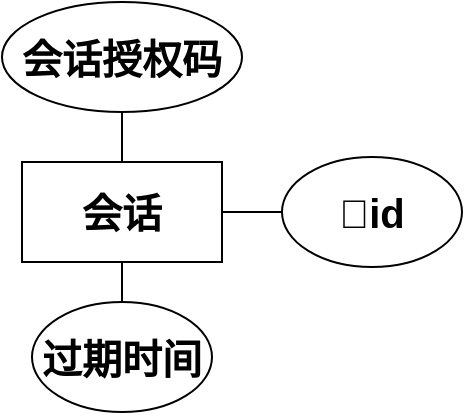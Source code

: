 <mxfile>
    <diagram id="W5QttYxu4p-oK_7ACiCR" name="第 1 页">
        <mxGraphModel dx="1057" dy="779" grid="1" gridSize="10" guides="1" tooltips="1" connect="1" arrows="1" fold="1" page="1" pageScale="1" pageWidth="827" pageHeight="1169" math="0" shadow="0">
            <root>
                <mxCell id="0"/>
                <mxCell id="1" parent="0"/>
                <mxCell id="4" value="" style="html=1;fontSize=20;endArrow=none;endFill=0;exitX=1;exitY=0.5;exitDx=0;exitDy=0;" parent="1" source="2" target="3" edge="1">
                    <mxGeometry relative="1" as="geometry">
                        <mxPoint x="530" y="300" as="sourcePoint"/>
                    </mxGeometry>
                </mxCell>
                <mxCell id="2" value="会话" style="rounded=0;whiteSpace=wrap;html=1;fontSize=20;fontStyle=1" parent="1" vertex="1">
                    <mxGeometry x="390" y="320" width="100" height="50" as="geometry"/>
                </mxCell>
                <mxCell id="12" value="" style="edgeStyle=none;html=1;fontSize=20;endArrow=none;endFill=0;exitX=0.5;exitY=0;exitDx=0;exitDy=0;" parent="1" source="2" target="11" edge="1">
                    <mxGeometry relative="1" as="geometry"/>
                </mxCell>
                <mxCell id="3" value="🔑id" style="ellipse;whiteSpace=wrap;html=1;fontSize=20;rounded=0;fontStyle=1;" parent="1" vertex="1">
                    <mxGeometry x="520" y="317.5" width="90" height="55" as="geometry"/>
                </mxCell>
                <mxCell id="17" value="" style="edgeStyle=none;html=1;fontSize=20;endArrow=none;endFill=0;exitX=0.5;exitY=1;exitDx=0;exitDy=0;" parent="1" source="2" target="16" edge="1">
                    <mxGeometry relative="1" as="geometry">
                        <mxPoint x="390" y="340" as="sourcePoint"/>
                    </mxGeometry>
                </mxCell>
                <mxCell id="11" value="会话授权码" style="ellipse;whiteSpace=wrap;html=1;fontSize=20;rounded=0;fontStyle=1;" parent="1" vertex="1">
                    <mxGeometry x="380" y="240" width="120" height="55" as="geometry"/>
                </mxCell>
                <mxCell id="16" value="过期时间" style="ellipse;whiteSpace=wrap;html=1;fontSize=20;rounded=0;fontStyle=1;" parent="1" vertex="1">
                    <mxGeometry x="395" y="390" width="90" height="55" as="geometry"/>
                </mxCell>
            </root>
        </mxGraphModel>
    </diagram>
</mxfile>